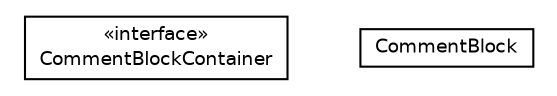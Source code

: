 #!/usr/local/bin/dot
#
# Class diagram 
# Generated by UMLGraph version 5.2 (http://www.umlgraph.org/)
#

digraph G {
	edge [fontname="Helvetica",fontsize=10,labelfontname="Helvetica",labelfontsize=10];
	node [fontname="Helvetica",fontsize=10,shape=plaintext];
	nodesep=0.25;
	ranksep=0.5;
	// chameleon.core.comment.CommentBlockContainer
	c169 [label=<<table title="chameleon.core.comment.CommentBlockContainer" border="0" cellborder="1" cellspacing="0" cellpadding="2" port="p" href="./CommentBlockContainer.html">
		<tr><td><table border="0" cellspacing="0" cellpadding="1">
<tr><td align="center" balign="center"> &#171;interface&#187; </td></tr>
<tr><td align="center" balign="center"> CommentBlockContainer </td></tr>
		</table></td></tr>
		</table>>, fontname="Helvetica", fontcolor="black", fontsize=9.0];
	// chameleon.core.comment.CommentBlock
	c170 [label=<<table title="chameleon.core.comment.CommentBlock" border="0" cellborder="1" cellspacing="0" cellpadding="2" port="p" href="./CommentBlock.html">
		<tr><td><table border="0" cellspacing="0" cellpadding="1">
<tr><td align="center" balign="center"> CommentBlock </td></tr>
		</table></td></tr>
		</table>>, fontname="Helvetica", fontcolor="black", fontsize=9.0];
}

